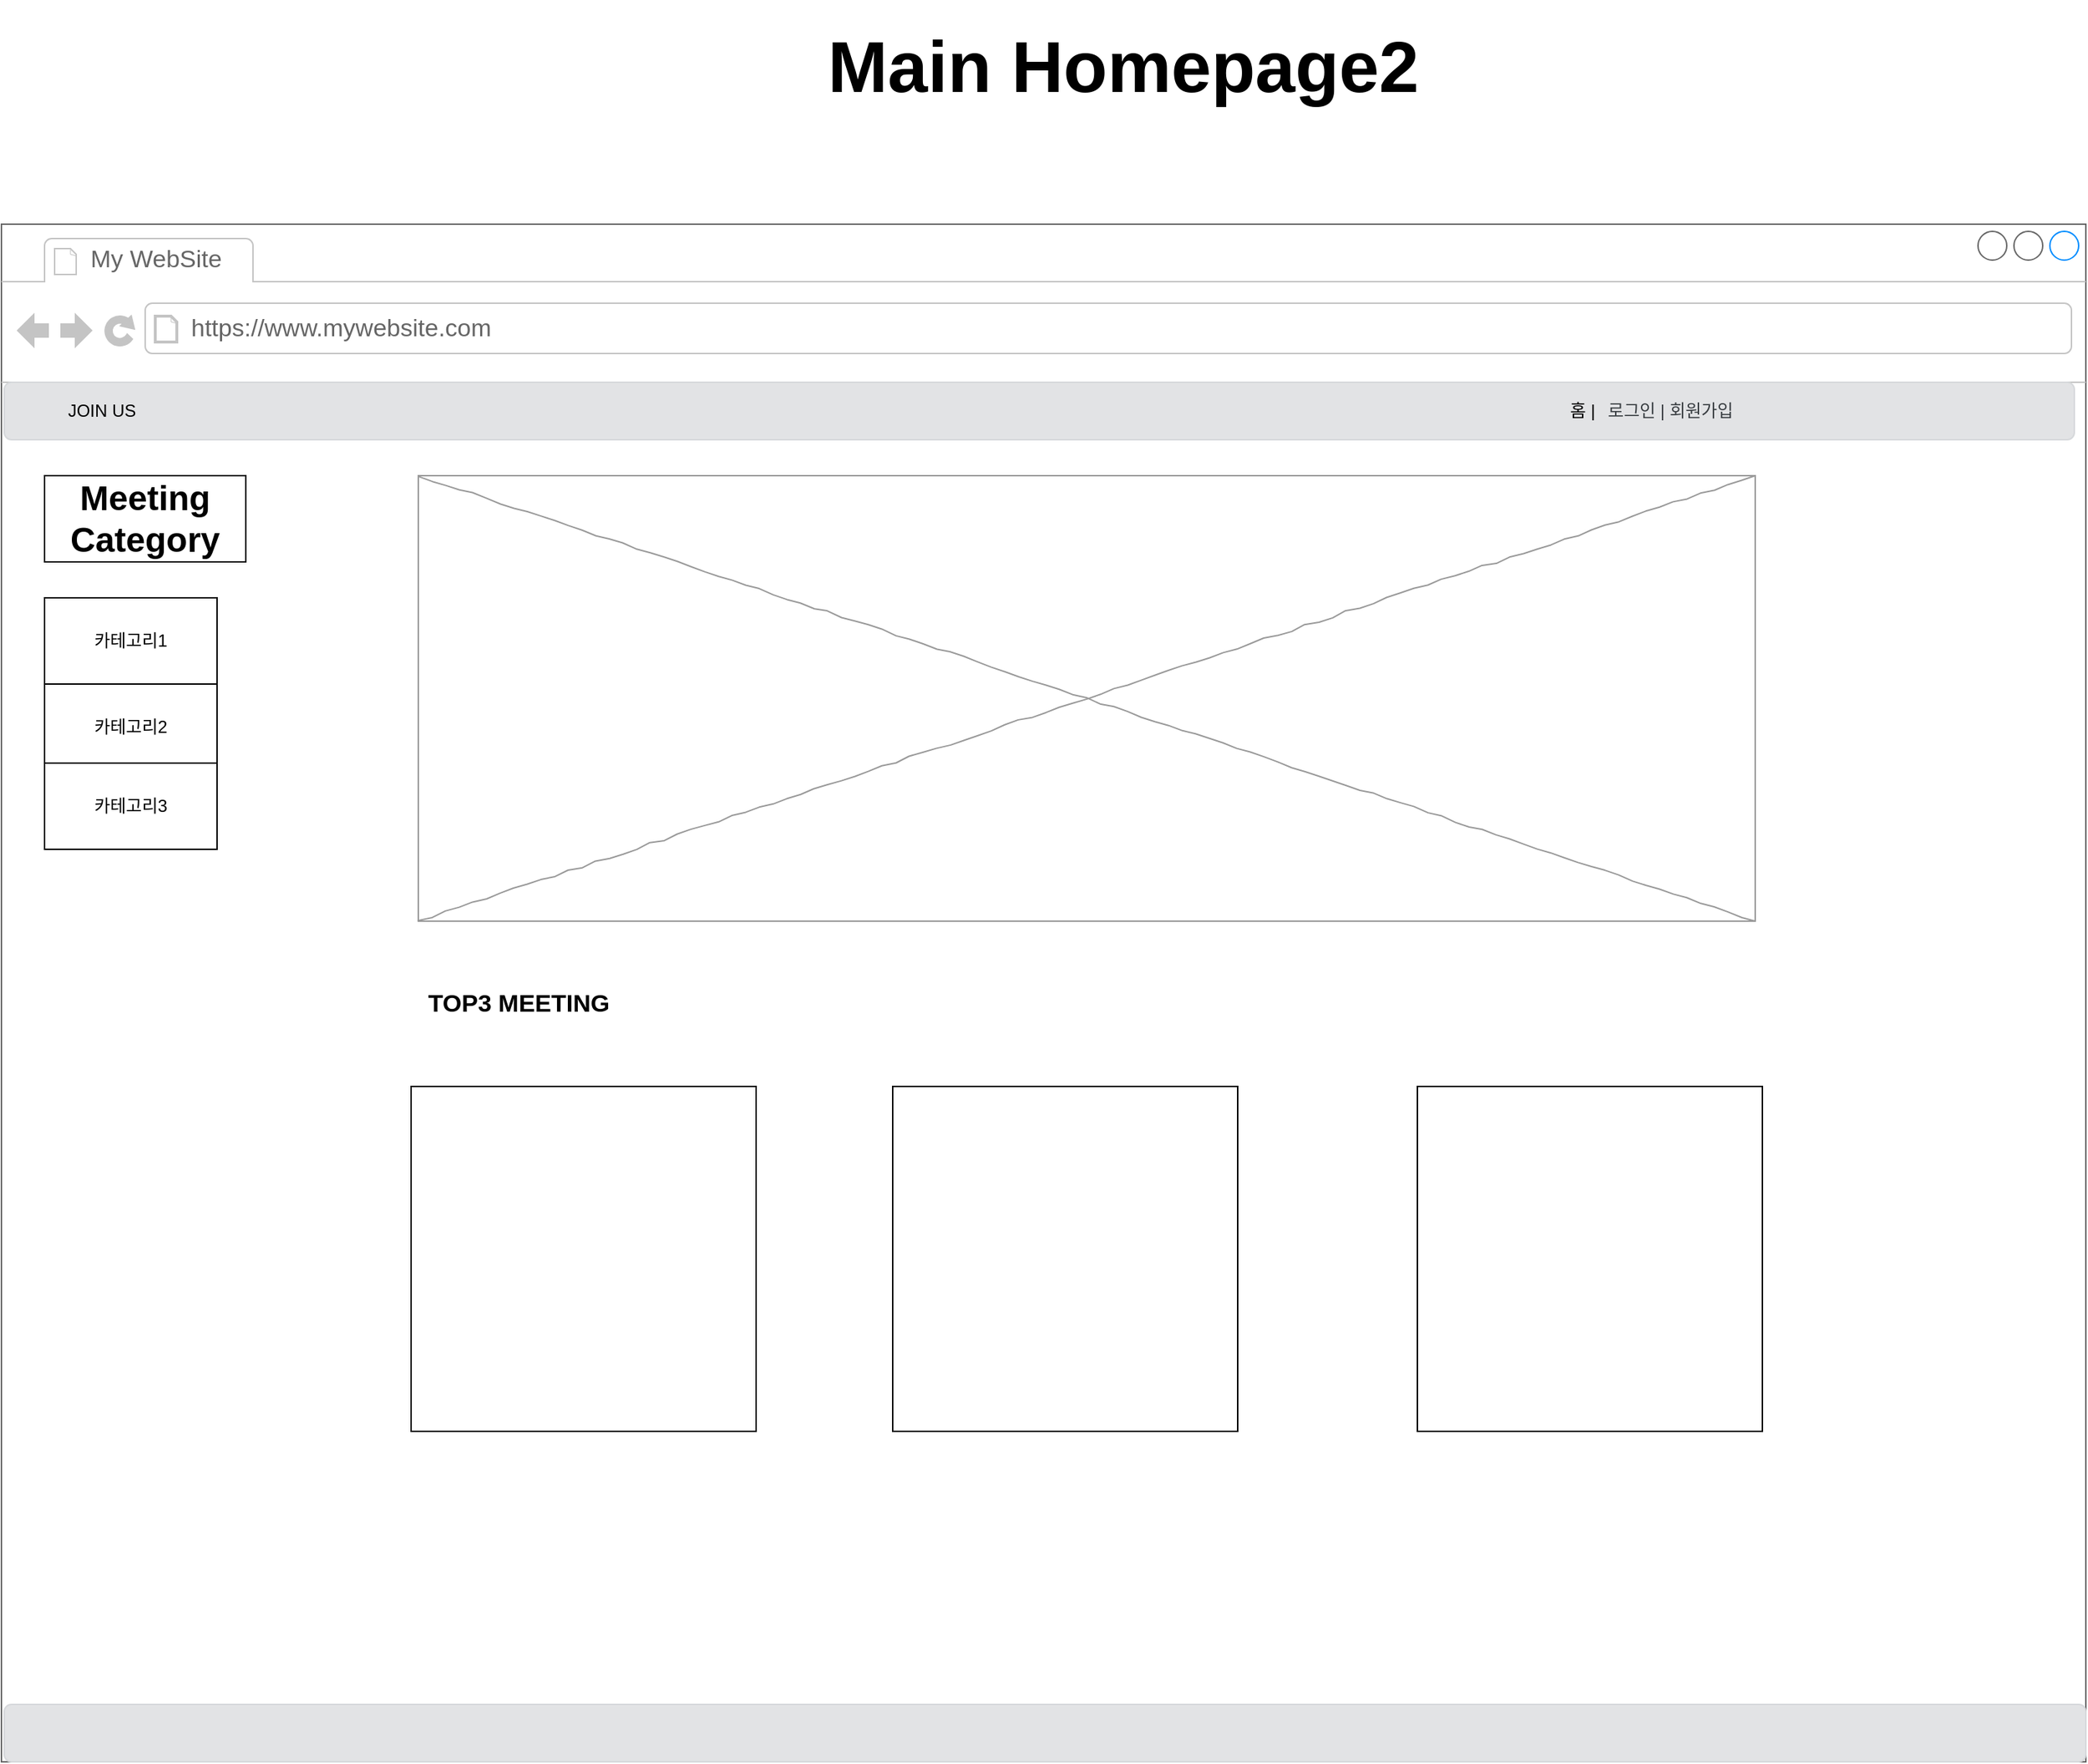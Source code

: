<mxfile version="14.2.7" type="github">
  <diagram id="qB0sNi3eg7d9RXqyTc0w" name="페이지-1">
    <mxGraphModel dx="2858" dy="1089" grid="1" gridSize="10" guides="1" tooltips="1" connect="1" arrows="1" fold="1" page="1" pageScale="1" pageWidth="827" pageHeight="1169" math="0" shadow="0">
      <root>
        <mxCell id="0" />
        <mxCell id="1" parent="0" />
        <mxCell id="9d45E5E9wvySiTXaYXBf-32" value="&lt;h1&gt;&lt;span style=&quot;font-size: 50px&quot;&gt;Main Homepage2&lt;/span&gt;&lt;/h1&gt;" style="text;html=1;align=center;verticalAlign=middle;resizable=0;points=[];autosize=1;" parent="1" vertex="1">
          <mxGeometry x="25" y="40" width="430" height="60" as="geometry" />
        </mxCell>
        <mxCell id="7PQLIUIUxmbF9pdEmRp1-5" value="" style="strokeWidth=1;shadow=0;dashed=0;align=center;html=1;shape=mxgraph.mockup.containers.browserWindow;rSize=0;strokeColor=#666666;strokeColor2=#008cff;strokeColor3=#c4c4c4;mainText=,;recursiveResize=0;" parent="1" vertex="1">
          <mxGeometry x="-540" y="180" width="1450" height="1070" as="geometry" />
        </mxCell>
        <mxCell id="7PQLIUIUxmbF9pdEmRp1-6" value="My WebSite" style="strokeWidth=1;shadow=0;dashed=0;align=center;html=1;shape=mxgraph.mockup.containers.anchor;fontSize=17;fontColor=#666666;align=left;" parent="7PQLIUIUxmbF9pdEmRp1-5" vertex="1">
          <mxGeometry x="60" y="12" width="110" height="26" as="geometry" />
        </mxCell>
        <mxCell id="7PQLIUIUxmbF9pdEmRp1-7" value="https://www.mywebsite.com" style="strokeWidth=1;shadow=0;dashed=0;align=center;html=1;shape=mxgraph.mockup.containers.anchor;rSize=0;fontSize=17;fontColor=#666666;align=left;" parent="7PQLIUIUxmbF9pdEmRp1-5" vertex="1">
          <mxGeometry x="130" y="60" width="250" height="26" as="geometry" />
        </mxCell>
        <mxCell id="7PQLIUIUxmbF9pdEmRp1-8" value="&amp;nbsp; &amp;nbsp; &amp;nbsp; &amp;nbsp; &amp;nbsp; &amp;nbsp; &amp;nbsp; &amp;nbsp; &amp;nbsp; &amp;nbsp; &amp;nbsp; &amp;nbsp; &amp;nbsp; &amp;nbsp; &amp;nbsp; &amp;nbsp; &amp;nbsp; &amp;nbsp; &amp;nbsp; &amp;nbsp; &amp;nbsp; &amp;nbsp; &amp;nbsp; &amp;nbsp; &amp;nbsp; &amp;nbsp; &amp;nbsp; &amp;nbsp; &amp;nbsp; &amp;nbsp; &amp;nbsp; &amp;nbsp; &amp;nbsp; &amp;nbsp; &amp;nbsp; &amp;nbsp; &amp;nbsp; &amp;nbsp; &amp;nbsp; &amp;nbsp; &amp;nbsp; &amp;nbsp; &amp;nbsp; &amp;nbsp; &amp;nbsp; &amp;nbsp; &amp;nbsp; &amp;nbsp; &amp;nbsp; &amp;nbsp; &amp;nbsp; &amp;nbsp; &amp;nbsp; &amp;nbsp; &amp;nbsp; &amp;nbsp; &amp;nbsp; &amp;nbsp; &amp;nbsp; &amp;nbsp; &amp;nbsp; &amp;nbsp; &amp;nbsp; &amp;nbsp; &amp;nbsp; &amp;nbsp; &amp;nbsp; &amp;nbsp; &amp;nbsp; &amp;nbsp; &amp;nbsp; &amp;nbsp; &amp;nbsp; &amp;nbsp; &amp;nbsp; &amp;nbsp; &amp;nbsp; &amp;nbsp; &amp;nbsp; &amp;nbsp; &amp;nbsp; &amp;nbsp; &amp;nbsp; &amp;nbsp; &amp;nbsp; &amp;nbsp; &amp;nbsp; &amp;nbsp; &amp;nbsp; &amp;nbsp; &amp;nbsp; &amp;nbsp; &amp;nbsp; &amp;nbsp; &amp;nbsp; &amp;nbsp; &amp;nbsp; &amp;nbsp; &amp;nbsp; &amp;nbsp; &amp;nbsp; &amp;nbsp; &amp;nbsp; &amp;nbsp; &amp;nbsp; &amp;nbsp; &amp;nbsp; &amp;nbsp; &amp;nbsp; &amp;nbsp; &amp;nbsp; &amp;nbsp; &amp;nbsp; &amp;nbsp; &amp;nbsp; &amp;nbsp; &amp;nbsp; &amp;nbsp; &amp;nbsp; &amp;nbsp; &amp;nbsp; &amp;nbsp; &amp;nbsp; &amp;nbsp; &amp;nbsp; &amp;nbsp; &amp;nbsp; &amp;nbsp; &amp;nbsp; &amp;nbsp; &amp;nbsp; &amp;nbsp; &amp;nbsp; &amp;nbsp; &amp;nbsp; &amp;nbsp; &amp;nbsp; &amp;nbsp; &amp;nbsp; &amp;nbsp; &amp;nbsp; &amp;nbsp; &amp;nbsp; &amp;nbsp; &amp;nbsp; &amp;nbsp; &amp;nbsp; &amp;nbsp; &amp;nbsp; &amp;nbsp; &amp;nbsp; &amp;nbsp; &amp;nbsp; &amp;nbsp; &amp;nbsp; &amp;nbsp; &amp;nbsp; &amp;nbsp; &amp;nbsp; &amp;nbsp; &amp;nbsp; &amp;nbsp; &amp;nbsp; &amp;nbsp; &amp;nbsp; &amp;nbsp;로그인 | 회원가입&amp;nbsp; &amp;nbsp; &amp;nbsp; &amp;nbsp;&amp;nbsp;" style="html=1;shadow=0;dashed=0;shape=mxgraph.bootstrap.rrect;rSize=5;strokeColor=#D6D8DB;strokeWidth=1;fillColor=#E2E3E5;fontColor=#383D41;whiteSpace=wrap;align=left;verticalAlign=middle;spacingLeft=10;" parent="7PQLIUIUxmbF9pdEmRp1-5" vertex="1">
          <mxGeometry x="2" y="110" width="1440" height="40" as="geometry" />
        </mxCell>
        <mxCell id="7PQLIUIUxmbF9pdEmRp1-9" value="&lt;h1&gt;Meeting Category&lt;/h1&gt;" style="rounded=0;whiteSpace=wrap;html=1;" parent="7PQLIUIUxmbF9pdEmRp1-5" vertex="1">
          <mxGeometry x="30" y="175" width="140" height="60" as="geometry" />
        </mxCell>
        <mxCell id="7PQLIUIUxmbF9pdEmRp1-11" value="홈 |" style="text;html=1;strokeColor=none;fillColor=none;align=center;verticalAlign=middle;whiteSpace=wrap;rounded=0;" parent="7PQLIUIUxmbF9pdEmRp1-5" vertex="1">
          <mxGeometry x="1080" y="120" width="40" height="20" as="geometry" />
        </mxCell>
        <mxCell id="7PQLIUIUxmbF9pdEmRp1-12" value="&lt;h1&gt;&lt;span style=&quot;font-size: 17px&quot;&gt;TOP3 MEETING&lt;/span&gt;&lt;/h1&gt;" style="text;html=1;strokeColor=none;fillColor=none;align=center;verticalAlign=middle;whiteSpace=wrap;rounded=0;" parent="7PQLIUIUxmbF9pdEmRp1-5" vertex="1">
          <mxGeometry x="285" y="530" width="150" height="20" as="geometry" />
        </mxCell>
        <mxCell id="7PQLIUIUxmbF9pdEmRp1-14" value="" style="whiteSpace=wrap;html=1;aspect=fixed;" parent="7PQLIUIUxmbF9pdEmRp1-5" vertex="1">
          <mxGeometry x="285" y="600" width="240" height="240" as="geometry" />
        </mxCell>
        <mxCell id="7PQLIUIUxmbF9pdEmRp1-15" value="" style="whiteSpace=wrap;html=1;aspect=fixed;" parent="7PQLIUIUxmbF9pdEmRp1-5" vertex="1">
          <mxGeometry x="620" y="600" width="240" height="240" as="geometry" />
        </mxCell>
        <mxCell id="7PQLIUIUxmbF9pdEmRp1-16" value="" style="whiteSpace=wrap;html=1;aspect=fixed;" parent="7PQLIUIUxmbF9pdEmRp1-5" vertex="1">
          <mxGeometry x="985" y="600" width="240" height="240" as="geometry" />
        </mxCell>
        <mxCell id="7PQLIUIUxmbF9pdEmRp1-21" value="" style="html=1;shadow=0;dashed=0;shape=mxgraph.bootstrap.rrect;rSize=5;strokeColor=#D6D8DB;strokeWidth=1;fillColor=#E2E3E5;fontColor=#383D41;whiteSpace=wrap;align=left;verticalAlign=middle;spacingLeft=10;" parent="7PQLIUIUxmbF9pdEmRp1-5" vertex="1">
          <mxGeometry x="2" y="1030" width="1448" height="40" as="geometry" />
        </mxCell>
        <mxCell id="7PQLIUIUxmbF9pdEmRp1-22" value="카테고리1" style="rounded=0;whiteSpace=wrap;html=1;" parent="7PQLIUIUxmbF9pdEmRp1-5" vertex="1">
          <mxGeometry x="30" y="260" width="120" height="60" as="geometry" />
        </mxCell>
        <mxCell id="7PQLIUIUxmbF9pdEmRp1-23" value="카테고리2" style="rounded=0;whiteSpace=wrap;html=1;" parent="7PQLIUIUxmbF9pdEmRp1-5" vertex="1">
          <mxGeometry x="30" y="320" width="120" height="60" as="geometry" />
        </mxCell>
        <mxCell id="7PQLIUIUxmbF9pdEmRp1-24" value="카테고리3" style="rounded=0;whiteSpace=wrap;html=1;" parent="7PQLIUIUxmbF9pdEmRp1-5" vertex="1">
          <mxGeometry x="30" y="375" width="120" height="60" as="geometry" />
        </mxCell>
        <mxCell id="7PQLIUIUxmbF9pdEmRp1-25" value="JOIN US" style="text;html=1;strokeColor=none;fillColor=none;align=center;verticalAlign=middle;whiteSpace=wrap;rounded=0;" parent="7PQLIUIUxmbF9pdEmRp1-5" vertex="1">
          <mxGeometry x="40" y="120" width="60" height="20" as="geometry" />
        </mxCell>
        <mxCell id="3QDyhTkuZhkd1hFY1KfW-1" value="" style="verticalLabelPosition=bottom;shadow=0;dashed=0;align=center;html=1;verticalAlign=top;strokeWidth=1;shape=mxgraph.mockup.graphics.simpleIcon;strokeColor=#999999;rounded=0;labelBackgroundColor=none;fontFamily=Verdana;fontSize=14;fontColor=#000000;comic=1;" parent="7PQLIUIUxmbF9pdEmRp1-5" vertex="1">
          <mxGeometry x="290" y="175" width="930" height="310" as="geometry" />
        </mxCell>
      </root>
    </mxGraphModel>
  </diagram>
</mxfile>

